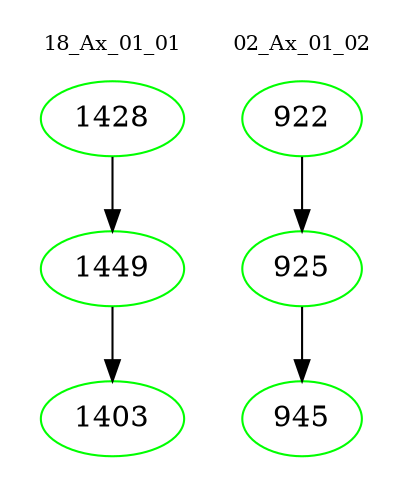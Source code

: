 digraph{
subgraph cluster_0 {
color = white
label = "18_Ax_01_01";
fontsize=10;
T0_1428 [label="1428", color="green"]
T0_1428 -> T0_1449 [color="black"]
T0_1449 [label="1449", color="green"]
T0_1449 -> T0_1403 [color="black"]
T0_1403 [label="1403", color="green"]
}
subgraph cluster_1 {
color = white
label = "02_Ax_01_02";
fontsize=10;
T1_922 [label="922", color="green"]
T1_922 -> T1_925 [color="black"]
T1_925 [label="925", color="green"]
T1_925 -> T1_945 [color="black"]
T1_945 [label="945", color="green"]
}
}
